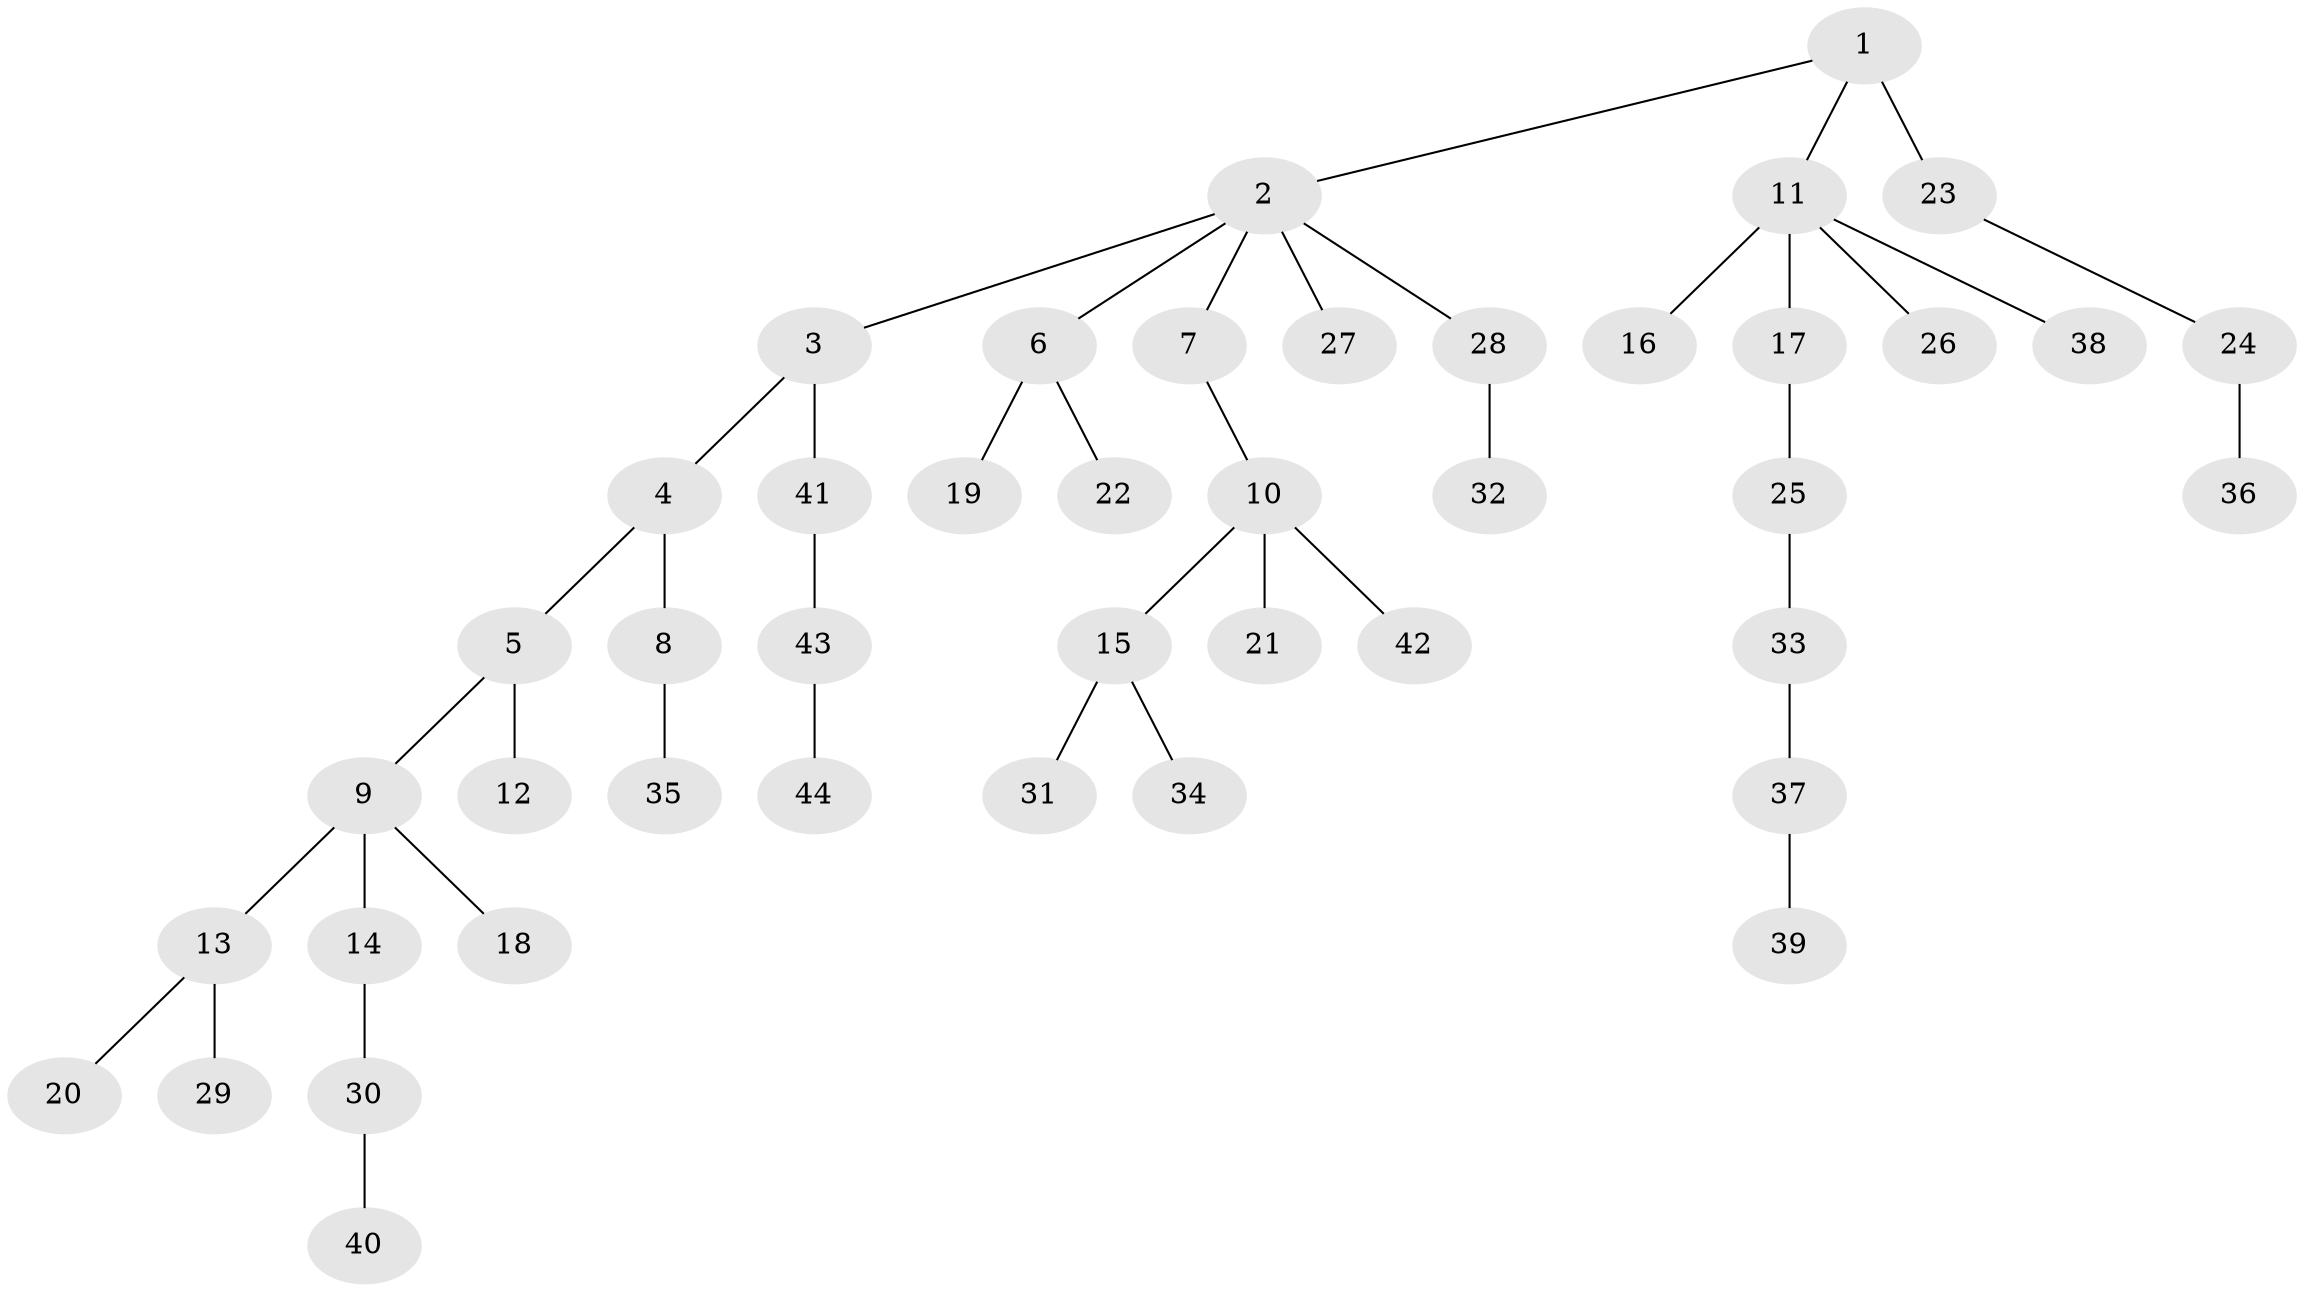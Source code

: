 // original degree distribution, {3: 0.14457831325301204, 6: 0.024096385542168676, 5: 0.03614457831325301, 1: 0.4939759036144578, 4: 0.060240963855421686, 2: 0.24096385542168675}
// Generated by graph-tools (version 1.1) at 2025/36/03/09/25 02:36:39]
// undirected, 44 vertices, 43 edges
graph export_dot {
graph [start="1"]
  node [color=gray90,style=filled];
  1;
  2;
  3;
  4;
  5;
  6;
  7;
  8;
  9;
  10;
  11;
  12;
  13;
  14;
  15;
  16;
  17;
  18;
  19;
  20;
  21;
  22;
  23;
  24;
  25;
  26;
  27;
  28;
  29;
  30;
  31;
  32;
  33;
  34;
  35;
  36;
  37;
  38;
  39;
  40;
  41;
  42;
  43;
  44;
  1 -- 2 [weight=1.0];
  1 -- 11 [weight=1.0];
  1 -- 23 [weight=2.0];
  2 -- 3 [weight=1.0];
  2 -- 6 [weight=1.0];
  2 -- 7 [weight=1.0];
  2 -- 27 [weight=1.0];
  2 -- 28 [weight=1.0];
  3 -- 4 [weight=1.0];
  3 -- 41 [weight=3.0];
  4 -- 5 [weight=1.0];
  4 -- 8 [weight=2.0];
  5 -- 9 [weight=1.0];
  5 -- 12 [weight=2.0];
  6 -- 19 [weight=1.0];
  6 -- 22 [weight=1.0];
  7 -- 10 [weight=1.0];
  8 -- 35 [weight=1.0];
  9 -- 13 [weight=1.0];
  9 -- 14 [weight=1.0];
  9 -- 18 [weight=1.0];
  10 -- 15 [weight=1.0];
  10 -- 21 [weight=1.0];
  10 -- 42 [weight=1.0];
  11 -- 16 [weight=1.0];
  11 -- 17 [weight=2.0];
  11 -- 26 [weight=1.0];
  11 -- 38 [weight=1.0];
  13 -- 20 [weight=1.0];
  13 -- 29 [weight=1.0];
  14 -- 30 [weight=1.0];
  15 -- 31 [weight=1.0];
  15 -- 34 [weight=1.0];
  17 -- 25 [weight=1.0];
  23 -- 24 [weight=1.0];
  24 -- 36 [weight=1.0];
  25 -- 33 [weight=1.0];
  28 -- 32 [weight=1.0];
  30 -- 40 [weight=1.0];
  33 -- 37 [weight=1.0];
  37 -- 39 [weight=1.0];
  41 -- 43 [weight=1.0];
  43 -- 44 [weight=1.0];
}
